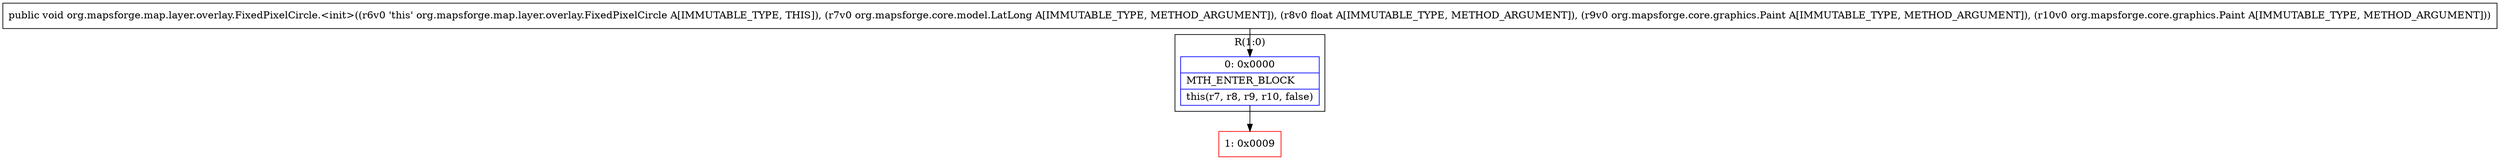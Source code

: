 digraph "CFG fororg.mapsforge.map.layer.overlay.FixedPixelCircle.\<init\>(Lorg\/mapsforge\/core\/model\/LatLong;FLorg\/mapsforge\/core\/graphics\/Paint;Lorg\/mapsforge\/core\/graphics\/Paint;)V" {
subgraph cluster_Region_934146315 {
label = "R(1:0)";
node [shape=record,color=blue];
Node_0 [shape=record,label="{0\:\ 0x0000|MTH_ENTER_BLOCK\l|this(r7, r8, r9, r10, false)\l}"];
}
Node_1 [shape=record,color=red,label="{1\:\ 0x0009}"];
MethodNode[shape=record,label="{public void org.mapsforge.map.layer.overlay.FixedPixelCircle.\<init\>((r6v0 'this' org.mapsforge.map.layer.overlay.FixedPixelCircle A[IMMUTABLE_TYPE, THIS]), (r7v0 org.mapsforge.core.model.LatLong A[IMMUTABLE_TYPE, METHOD_ARGUMENT]), (r8v0 float A[IMMUTABLE_TYPE, METHOD_ARGUMENT]), (r9v0 org.mapsforge.core.graphics.Paint A[IMMUTABLE_TYPE, METHOD_ARGUMENT]), (r10v0 org.mapsforge.core.graphics.Paint A[IMMUTABLE_TYPE, METHOD_ARGUMENT])) }"];
MethodNode -> Node_0;
Node_0 -> Node_1;
}

